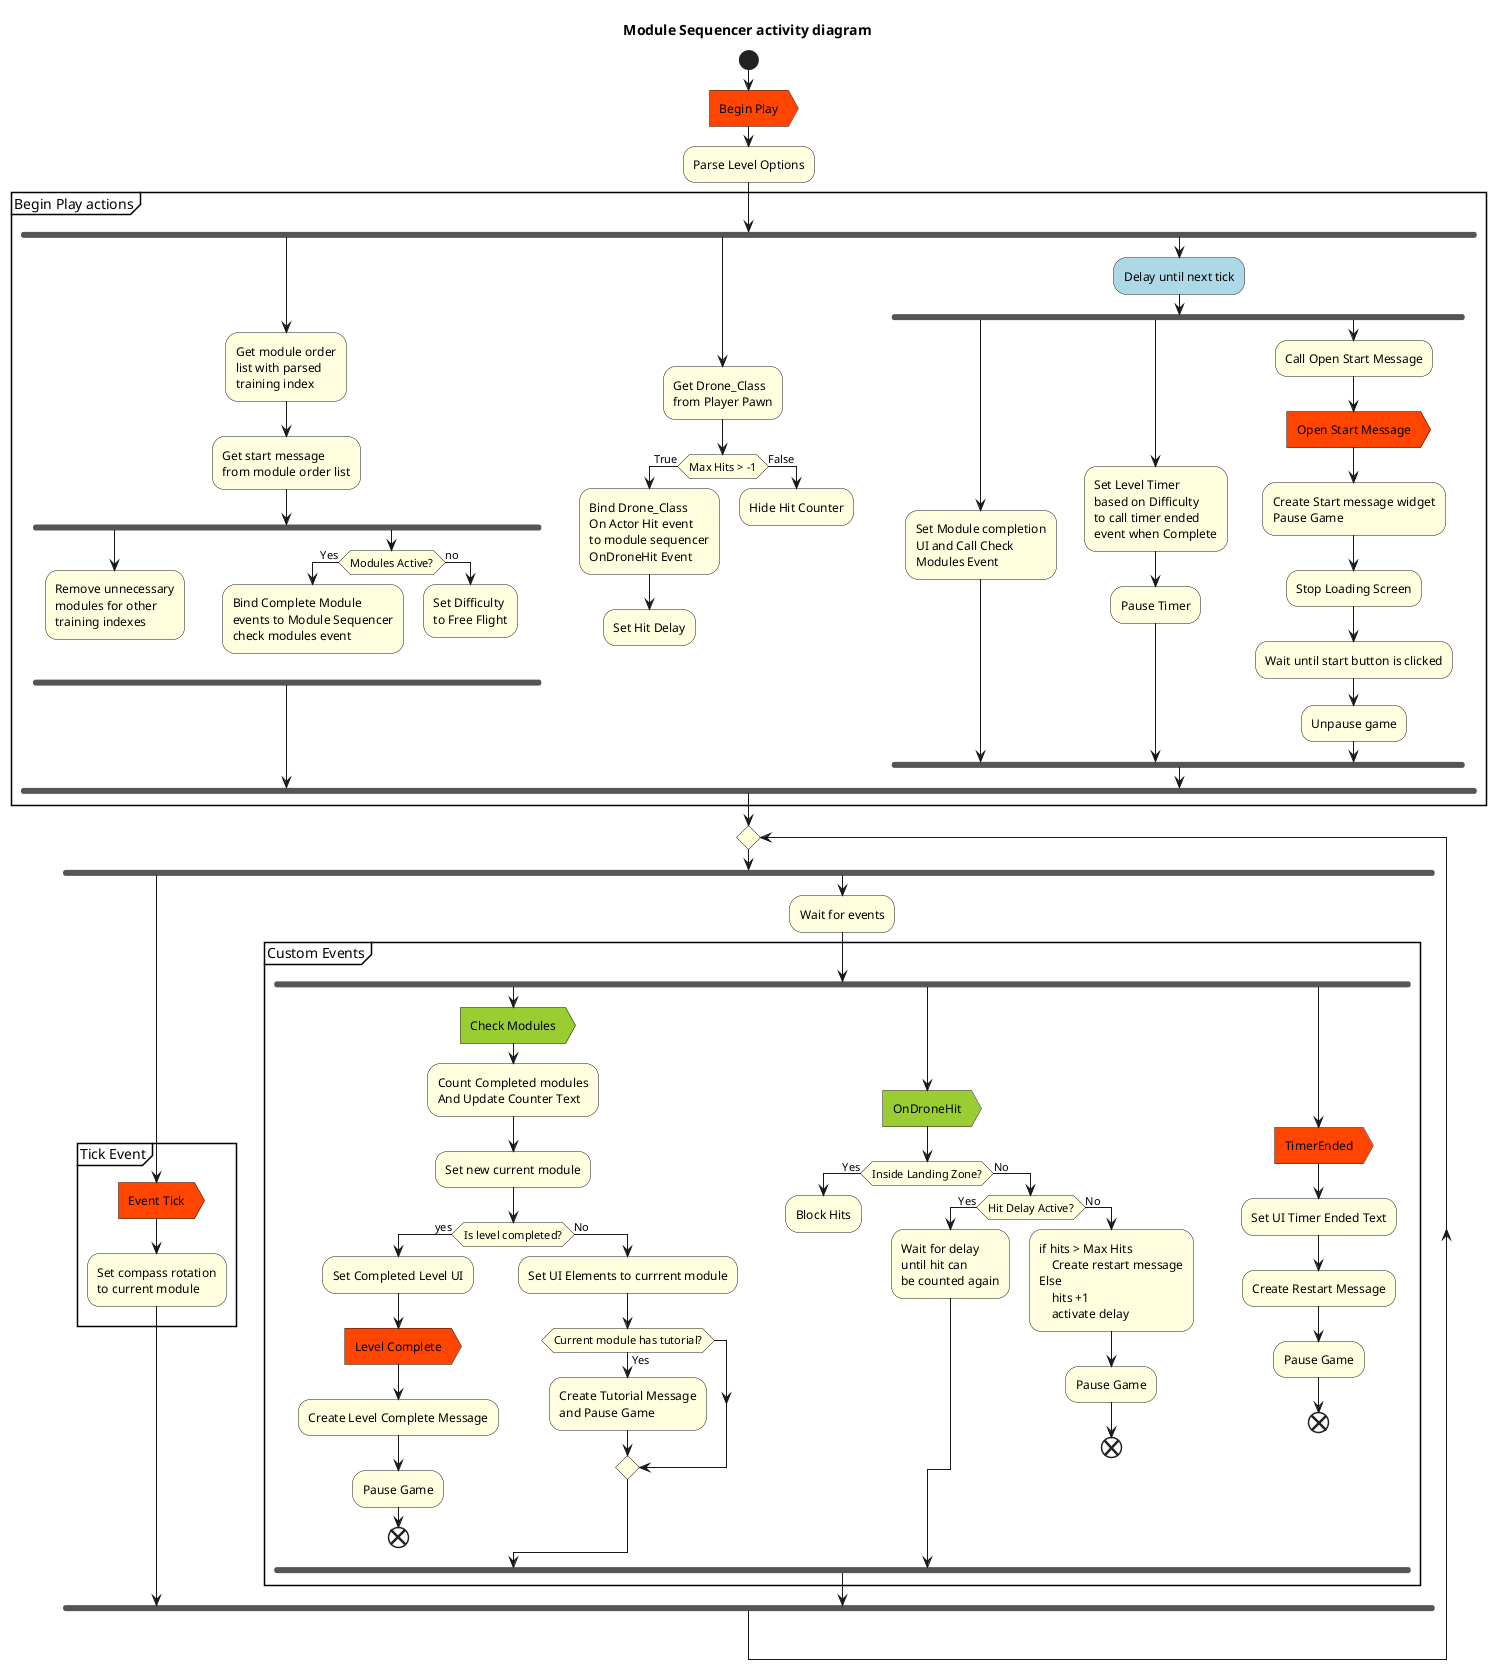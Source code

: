 @startuml
title Module Sequencer activity diagram
skinparam ActivityBackgroundColor lightyellow

start

#OrangeRed:Begin Play>

:Parse Level Options;

partition Begin Play actions {
    fork
        :Get module order
        list with parsed
        training index;

        :Get start message
        from module order list;
        fork
            :Remove unnecessary
            modules for other
            training indexes;
            detach
        fork again
            if (Modules Active?) then (Yes)
                :Bind Complete Module
                events to Module Sequencer
                check modules event;
                detach
            else (no)
                :Set Difficulty
                to Free Flight;
                detach
            endif

        end fork

    fork again
        :Get Drone_Class
        from Player Pawn;
        if (Max Hits > -1) then (True)
            :Bind Drone_Class
            On Actor Hit event
            to module sequencer
            OnDroneHit Event;
            :Set Hit Delay;
        else (False)
            :Hide Hit Counter;
        endif
        detach

    fork again
        #lightBlue:Delay until next tick;
        fork
            :Set Module completion
            UI and Call Check
            Modules Event;
        fork again
            :Set Level Timer
            based on Difficulty
            to call timer ended
            event when Complete;
            :Pause Timer;
        fork again
            :Call Open Start Message;
            #OrangeRed:Open Start Message>
            :Create Start message widget
            Pause Game;
            :Stop Loading Screen;
            :Wait until start button is clicked;
            :Unpause game;
        end fork
    end fork
}

repeat

    fork
    partition Tick Event {
    #orangered:Event Tick>
    :Set compass rotation 
    to current module;
    }
    
    
    fork again
    :Wait for events;
    partition Custom Events {
        ' check modules
        fork
            #YellowGreen:Check Modules>
            :Count Completed modules
            And Update Counter Text;
            :Set new current module;

            if (Is level completed?) then (yes)
                :Set Completed Level UI;
                #OrangeRed:Level Complete>
                :Create Level Complete Message;
                :Pause Game;
                end
            else (No)
                :Set UI Elements to currrent module;
                if (Current module has tutorial?) then (Yes)
                    :Create Tutorial Message
                    and Pause Game;
                endif
            endif
        ' On Drone Hit
        fork again
            #YellowGreen:OnDroneHit>

            if (Inside Landing Zone?) then (Yes)
                :Block Hits;
                detach
            else (No)
                if (Hit Delay Active?) then (Yes)
                    :Wait for delay
                    until hit can
                    be counted again;
                else (No)
                    :if hits > Max Hits
                    Create restart message
                Else
                    hits +1
                    activate delay;
                    :Pause Game;
                    end
                endif
            endif

        'Timer Ended 
        fork again
            #OrangeRed:TimerEnded>
            :Set UI Timer Ended Text;
            :Create Restart Message;
            :Pause Game;
            end
        end fork
    }

     end fork



    @enduml